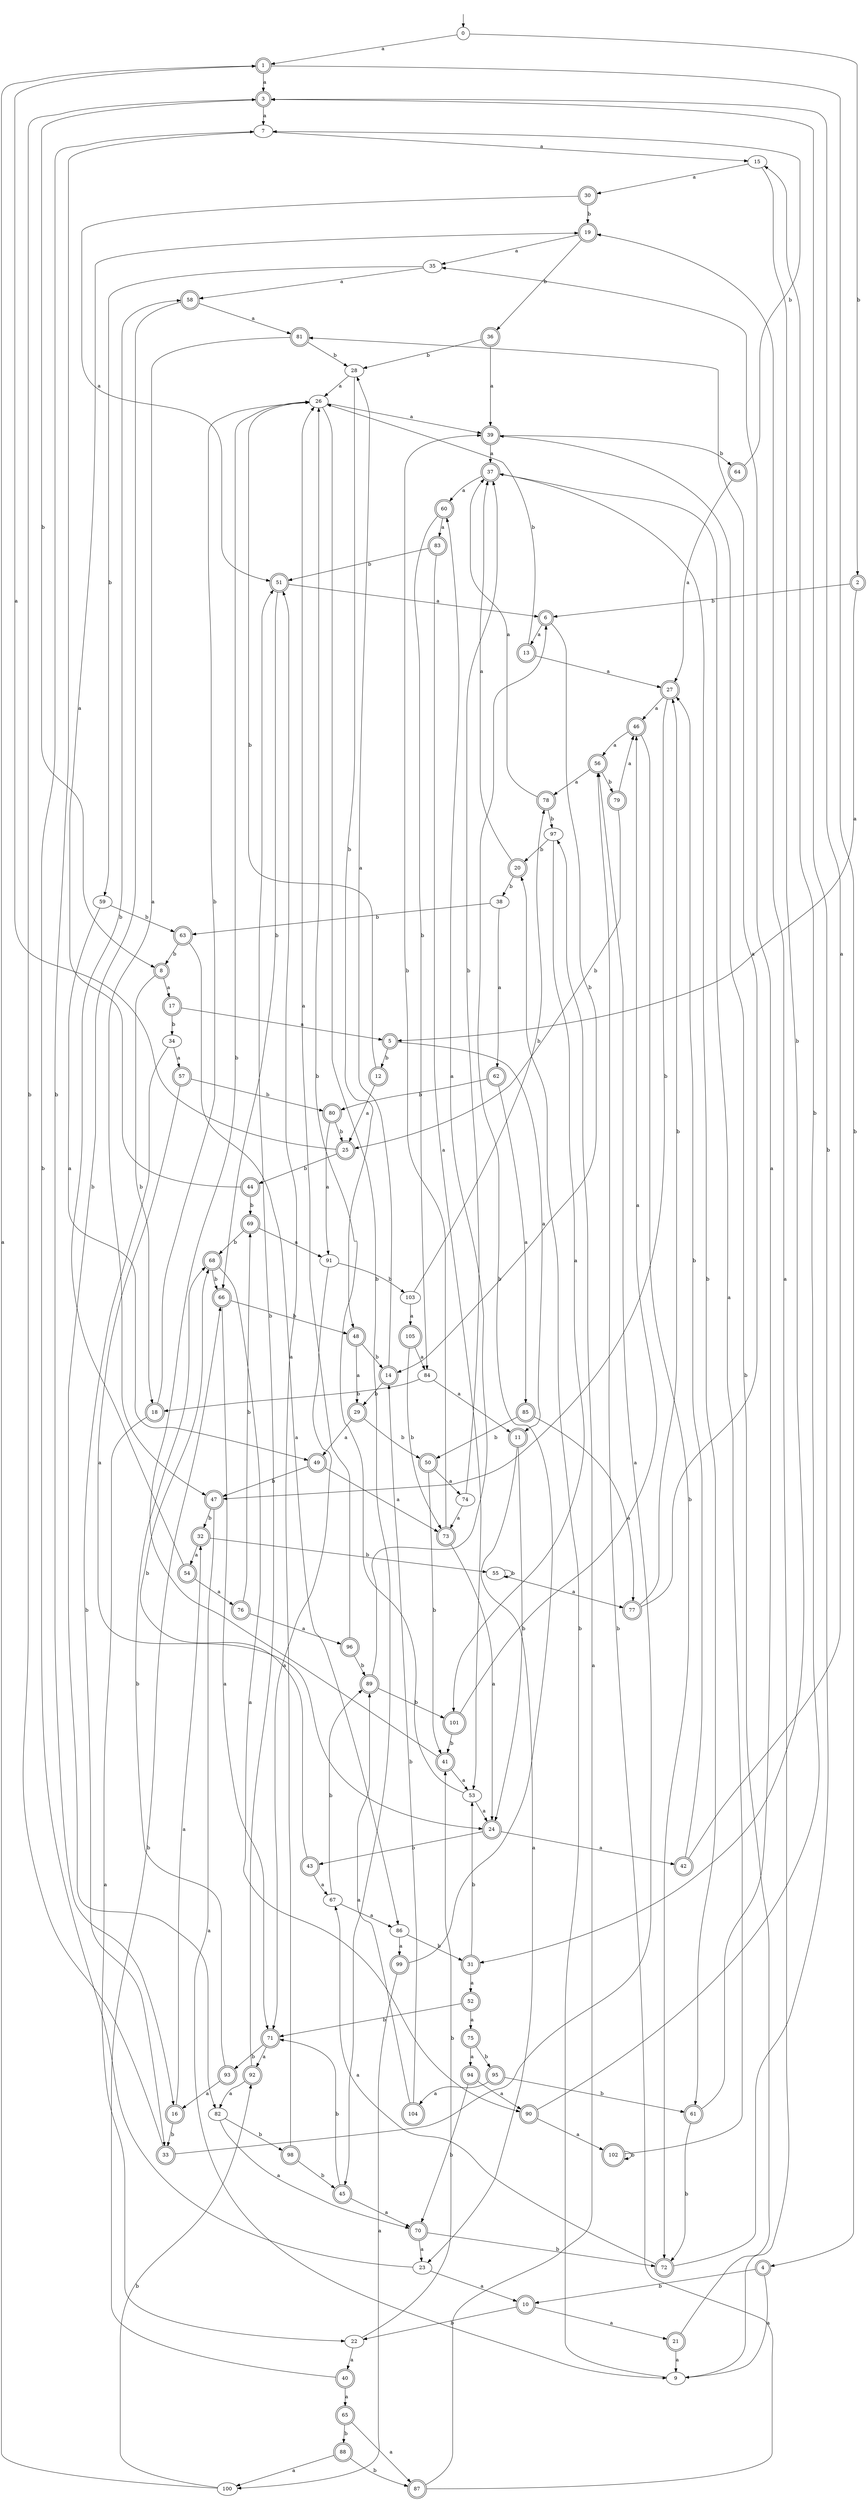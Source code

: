 digraph RandomDFA {
  __start0 [label="", shape=none];
  __start0 -> 0 [label=""];
  0 [shape=circle]
  0 -> 1 [label="a"]
  0 -> 2 [label="b"]
  1 [shape=doublecircle]
  1 -> 3 [label="a"]
  1 -> 4 [label="b"]
  2 [shape=doublecircle]
  2 -> 5 [label="a"]
  2 -> 6 [label="b"]
  3 [shape=doublecircle]
  3 -> 7 [label="a"]
  3 -> 8 [label="b"]
  4 [shape=doublecircle]
  4 -> 9 [label="a"]
  4 -> 10 [label="b"]
  5 [shape=doublecircle]
  5 -> 11 [label="a"]
  5 -> 12 [label="b"]
  6 [shape=doublecircle]
  6 -> 13 [label="a"]
  6 -> 14 [label="b"]
  7
  7 -> 15 [label="a"]
  7 -> 16 [label="b"]
  8 [shape=doublecircle]
  8 -> 17 [label="a"]
  8 -> 18 [label="b"]
  9
  9 -> 19 [label="a"]
  9 -> 20 [label="b"]
  10 [shape=doublecircle]
  10 -> 21 [label="a"]
  10 -> 22 [label="b"]
  11 [shape=doublecircle]
  11 -> 23 [label="a"]
  11 -> 24 [label="b"]
  12 [shape=doublecircle]
  12 -> 25 [label="a"]
  12 -> 26 [label="b"]
  13 [shape=doublecircle]
  13 -> 27 [label="a"]
  13 -> 26 [label="b"]
  14 [shape=doublecircle]
  14 -> 28 [label="a"]
  14 -> 29 [label="b"]
  15
  15 -> 30 [label="a"]
  15 -> 31 [label="b"]
  16 [shape=doublecircle]
  16 -> 32 [label="a"]
  16 -> 33 [label="b"]
  17 [shape=doublecircle]
  17 -> 5 [label="a"]
  17 -> 34 [label="b"]
  18 [shape=doublecircle]
  18 -> 22 [label="a"]
  18 -> 26 [label="b"]
  19 [shape=doublecircle]
  19 -> 35 [label="a"]
  19 -> 36 [label="b"]
  20 [shape=doublecircle]
  20 -> 37 [label="a"]
  20 -> 38 [label="b"]
  21 [shape=doublecircle]
  21 -> 9 [label="a"]
  21 -> 39 [label="b"]
  22
  22 -> 40 [label="a"]
  22 -> 41 [label="b"]
  23
  23 -> 10 [label="a"]
  23 -> 7 [label="b"]
  24 [shape=doublecircle]
  24 -> 42 [label="a"]
  24 -> 43 [label="b"]
  25 [shape=doublecircle]
  25 -> 1 [label="a"]
  25 -> 44 [label="b"]
  26
  26 -> 39 [label="a"]
  26 -> 45 [label="b"]
  27 [shape=doublecircle]
  27 -> 46 [label="a"]
  27 -> 47 [label="b"]
  28
  28 -> 26 [label="a"]
  28 -> 48 [label="b"]
  29 [shape=doublecircle]
  29 -> 49 [label="a"]
  29 -> 50 [label="b"]
  30 [shape=doublecircle]
  30 -> 51 [label="a"]
  30 -> 19 [label="b"]
  31 [shape=doublecircle]
  31 -> 52 [label="a"]
  31 -> 53 [label="b"]
  32 [shape=doublecircle]
  32 -> 54 [label="a"]
  32 -> 55 [label="b"]
  33 [shape=doublecircle]
  33 -> 56 [label="a"]
  33 -> 3 [label="b"]
  34
  34 -> 57 [label="a"]
  34 -> 33 [label="b"]
  35
  35 -> 58 [label="a"]
  35 -> 59 [label="b"]
  36 [shape=doublecircle]
  36 -> 39 [label="a"]
  36 -> 28 [label="b"]
  37 [shape=doublecircle]
  37 -> 60 [label="a"]
  37 -> 61 [label="b"]
  38
  38 -> 62 [label="a"]
  38 -> 63 [label="b"]
  39 [shape=doublecircle]
  39 -> 37 [label="a"]
  39 -> 64 [label="b"]
  40 [shape=doublecircle]
  40 -> 65 [label="a"]
  40 -> 66 [label="b"]
  41 [shape=doublecircle]
  41 -> 53 [label="a"]
  41 -> 26 [label="b"]
  42 [shape=doublecircle]
  42 -> 3 [label="a"]
  42 -> 27 [label="b"]
  43 [shape=doublecircle]
  43 -> 67 [label="a"]
  43 -> 68 [label="b"]
  44 [shape=doublecircle]
  44 -> 19 [label="a"]
  44 -> 69 [label="b"]
  45 [shape=doublecircle]
  45 -> 70 [label="a"]
  45 -> 71 [label="b"]
  46 [shape=doublecircle]
  46 -> 56 [label="a"]
  46 -> 72 [label="b"]
  47 [shape=doublecircle]
  47 -> 9 [label="a"]
  47 -> 32 [label="b"]
  48 [shape=doublecircle]
  48 -> 29 [label="a"]
  48 -> 14 [label="b"]
  49 [shape=doublecircle]
  49 -> 73 [label="a"]
  49 -> 47 [label="b"]
  50 [shape=doublecircle]
  50 -> 74 [label="a"]
  50 -> 41 [label="b"]
  51 [shape=doublecircle]
  51 -> 6 [label="a"]
  51 -> 66 [label="b"]
  52 [shape=doublecircle]
  52 -> 75 [label="a"]
  52 -> 71 [label="b"]
  53
  53 -> 24 [label="a"]
  53 -> 26 [label="b"]
  54 [shape=doublecircle]
  54 -> 76 [label="a"]
  54 -> 58 [label="b"]
  55
  55 -> 77 [label="a"]
  55 -> 55 [label="b"]
  56 [shape=doublecircle]
  56 -> 78 [label="a"]
  56 -> 79 [label="b"]
  57 [shape=doublecircle]
  57 -> 24 [label="a"]
  57 -> 80 [label="b"]
  58 [shape=doublecircle]
  58 -> 81 [label="a"]
  58 -> 82 [label="b"]
  59
  59 -> 49 [label="a"]
  59 -> 63 [label="b"]
  60 [shape=doublecircle]
  60 -> 83 [label="a"]
  60 -> 84 [label="b"]
  61 [shape=doublecircle]
  61 -> 35 [label="a"]
  61 -> 72 [label="b"]
  62 [shape=doublecircle]
  62 -> 85 [label="a"]
  62 -> 80 [label="b"]
  63 [shape=doublecircle]
  63 -> 86 [label="a"]
  63 -> 8 [label="b"]
  64 [shape=doublecircle]
  64 -> 27 [label="a"]
  64 -> 7 [label="b"]
  65 [shape=doublecircle]
  65 -> 87 [label="a"]
  65 -> 88 [label="b"]
  66 [shape=doublecircle]
  66 -> 71 [label="a"]
  66 -> 48 [label="b"]
  67
  67 -> 86 [label="a"]
  67 -> 89 [label="b"]
  68 [shape=doublecircle]
  68 -> 90 [label="a"]
  68 -> 66 [label="b"]
  69 [shape=doublecircle]
  69 -> 91 [label="a"]
  69 -> 68 [label="b"]
  70 [shape=doublecircle]
  70 -> 23 [label="a"]
  70 -> 72 [label="b"]
  71 [shape=doublecircle]
  71 -> 92 [label="a"]
  71 -> 93 [label="b"]
  72 [shape=doublecircle]
  72 -> 67 [label="a"]
  72 -> 3 [label="b"]
  73 [shape=doublecircle]
  73 -> 24 [label="a"]
  73 -> 39 [label="b"]
  74
  74 -> 73 [label="a"]
  74 -> 37 [label="b"]
  75 [shape=doublecircle]
  75 -> 94 [label="a"]
  75 -> 95 [label="b"]
  76 [shape=doublecircle]
  76 -> 96 [label="a"]
  76 -> 69 [label="b"]
  77 [shape=doublecircle]
  77 -> 81 [label="a"]
  77 -> 27 [label="b"]
  78 [shape=doublecircle]
  78 -> 37 [label="a"]
  78 -> 97 [label="b"]
  79 [shape=doublecircle]
  79 -> 46 [label="a"]
  79 -> 25 [label="b"]
  80 [shape=doublecircle]
  80 -> 91 [label="a"]
  80 -> 25 [label="b"]
  81 [shape=doublecircle]
  81 -> 47 [label="a"]
  81 -> 28 [label="b"]
  82
  82 -> 70 [label="a"]
  82 -> 98 [label="b"]
  83 [shape=doublecircle]
  83 -> 53 [label="a"]
  83 -> 51 [label="b"]
  84
  84 -> 11 [label="a"]
  84 -> 18 [label="b"]
  85 [shape=doublecircle]
  85 -> 77 [label="a"]
  85 -> 50 [label="b"]
  86
  86 -> 99 [label="a"]
  86 -> 31 [label="b"]
  87 [shape=doublecircle]
  87 -> 97 [label="a"]
  87 -> 56 [label="b"]
  88 [shape=doublecircle]
  88 -> 100 [label="a"]
  88 -> 87 [label="b"]
  89 [shape=doublecircle]
  89 -> 60 [label="a"]
  89 -> 101 [label="b"]
  90 [shape=doublecircle]
  90 -> 102 [label="a"]
  90 -> 15 [label="b"]
  91
  91 -> 71 [label="a"]
  91 -> 103 [label="b"]
  92 [shape=doublecircle]
  92 -> 82 [label="a"]
  92 -> 51 [label="b"]
  93 [shape=doublecircle]
  93 -> 16 [label="a"]
  93 -> 68 [label="b"]
  94 [shape=doublecircle]
  94 -> 90 [label="a"]
  94 -> 70 [label="b"]
  95 [shape=doublecircle]
  95 -> 104 [label="a"]
  95 -> 61 [label="b"]
  96 [shape=doublecircle]
  96 -> 26 [label="a"]
  96 -> 89 [label="b"]
  97
  97 -> 101 [label="a"]
  97 -> 20 [label="b"]
  98 [shape=doublecircle]
  98 -> 51 [label="a"]
  98 -> 45 [label="b"]
  99 [shape=doublecircle]
  99 -> 100 [label="a"]
  99 -> 6 [label="b"]
  100
  100 -> 1 [label="a"]
  100 -> 92 [label="b"]
  101 [shape=doublecircle]
  101 -> 46 [label="a"]
  101 -> 41 [label="b"]
  102 [shape=doublecircle]
  102 -> 37 [label="a"]
  102 -> 102 [label="b"]
  103
  103 -> 105 [label="a"]
  103 -> 78 [label="b"]
  104 [shape=doublecircle]
  104 -> 89 [label="a"]
  104 -> 14 [label="b"]
  105 [shape=doublecircle]
  105 -> 84 [label="a"]
  105 -> 73 [label="b"]
}
